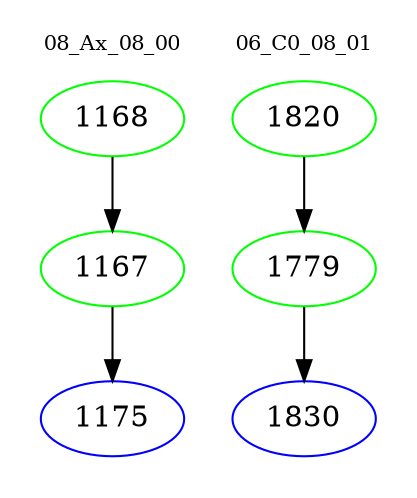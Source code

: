 digraph{
subgraph cluster_0 {
color = white
label = "08_Ax_08_00";
fontsize=10;
T0_1168 [label="1168", color="green"]
T0_1168 -> T0_1167 [color="black"]
T0_1167 [label="1167", color="green"]
T0_1167 -> T0_1175 [color="black"]
T0_1175 [label="1175", color="blue"]
}
subgraph cluster_1 {
color = white
label = "06_C0_08_01";
fontsize=10;
T1_1820 [label="1820", color="green"]
T1_1820 -> T1_1779 [color="black"]
T1_1779 [label="1779", color="green"]
T1_1779 -> T1_1830 [color="black"]
T1_1830 [label="1830", color="blue"]
}
}
